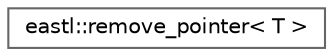 digraph "类继承关系图"
{
 // LATEX_PDF_SIZE
  bgcolor="transparent";
  edge [fontname=Helvetica,fontsize=10,labelfontname=Helvetica,labelfontsize=10];
  node [fontname=Helvetica,fontsize=10,shape=box,height=0.2,width=0.4];
  rankdir="LR";
  Node0 [id="Node000000",label="eastl::remove_pointer\< T \>",height=0.2,width=0.4,color="grey40", fillcolor="white", style="filled",URL="$structeastl_1_1remove__pointer.html",tooltip=" "];
}
